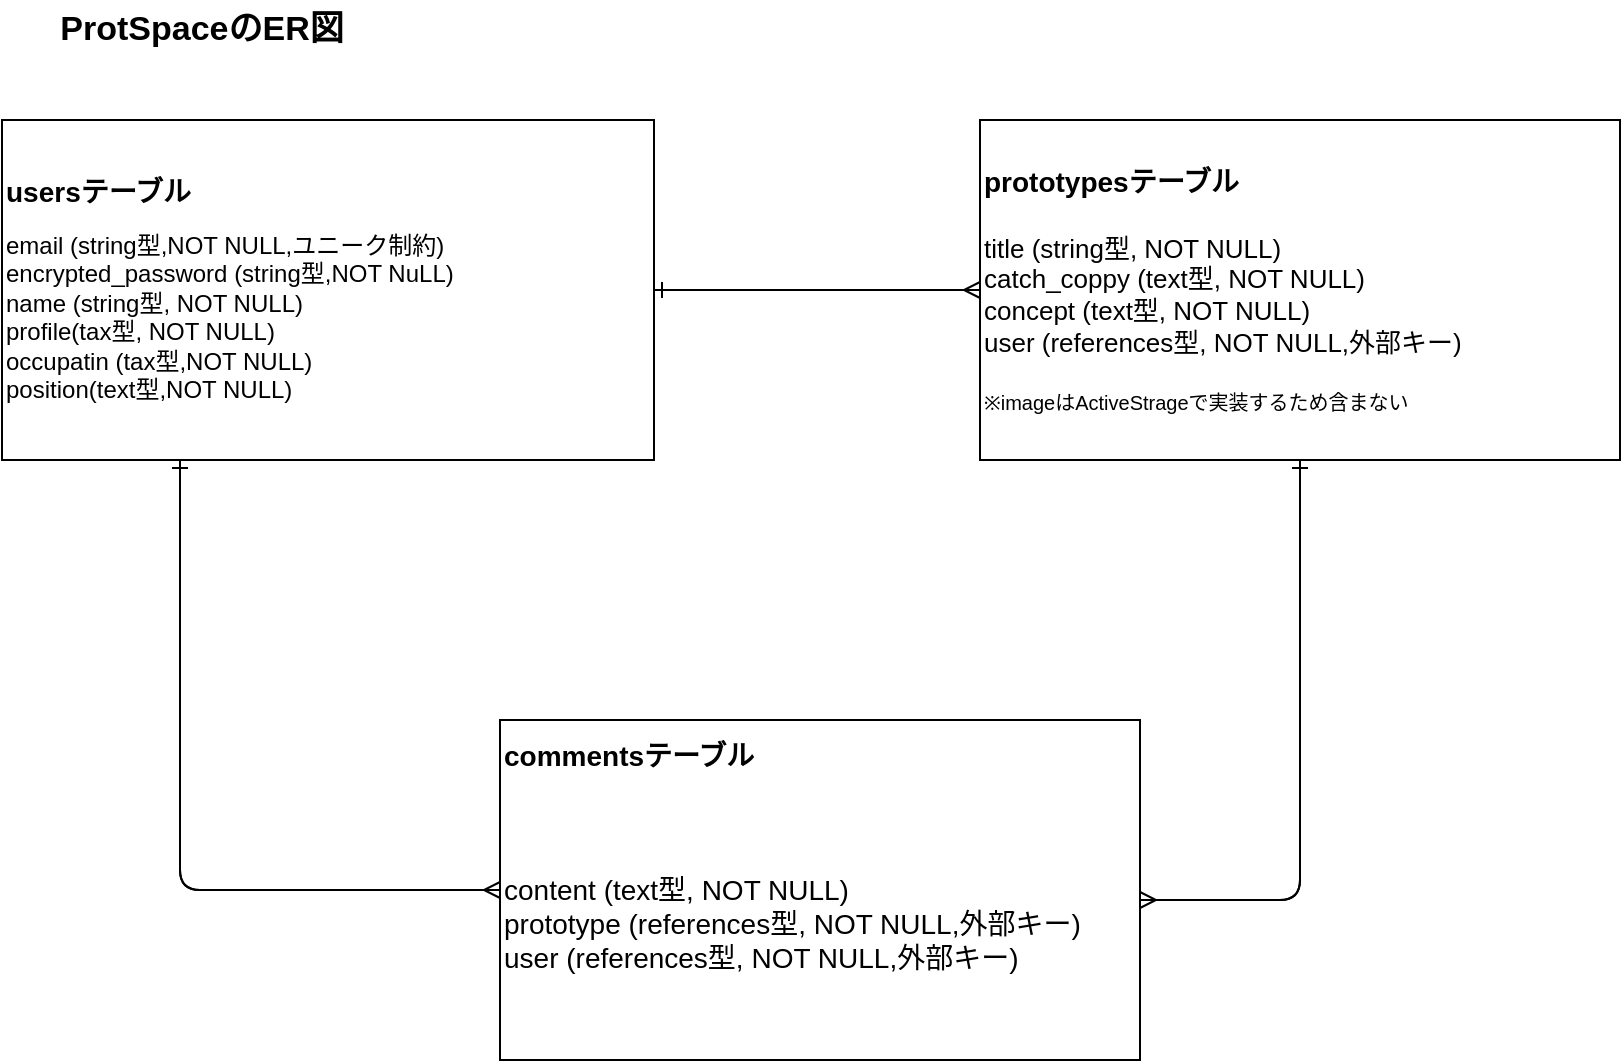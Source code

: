 <mxfile>
    <diagram id="rRKPZ04wjpvsJ1oOh4zs" name="ページ1">
        <mxGraphModel dx="1286" dy="1139" grid="1" gridSize="10" guides="1" tooltips="1" connect="1" arrows="1" fold="1" page="1" pageScale="1" pageWidth="827" pageHeight="1169" math="0" shadow="0">
            <root>
                <mxCell id="0"/>
                <mxCell id="1" parent="0"/>
                <mxCell id="7" value="&lt;p style=&quot;line-height: 120%;&quot;&gt;&lt;font style=&quot;font-size: 14px;&quot;&gt;&lt;b&gt;usersテーブル&lt;/b&gt;&lt;/font&gt;&lt;/p&gt;&lt;p style=&quot;line-height: 120%;&quot;&gt;&lt;/p&gt;&lt;div style=&quot;&quot;&gt;&lt;span style=&quot;background-color: initial;&quot;&gt;email (string型,NOT NULL,ユニーク制約)&lt;/span&gt;&lt;/div&gt;&lt;div style=&quot;&quot;&gt;&lt;span style=&quot;background-color: initial;&quot;&gt;encrypted_password (string型,NOT NuLL)&lt;/span&gt;&lt;/div&gt;&lt;div style=&quot;&quot;&gt;&lt;span style=&quot;background-color: initial;&quot;&gt;name (string型, NOT NULL)&lt;/span&gt;&lt;/div&gt;&lt;div style=&quot;&quot;&gt;&lt;span style=&quot;background-color: initial;&quot;&gt;profile(tax型, NOT NULL)&lt;/span&gt;&lt;/div&gt;&lt;div style=&quot;&quot;&gt;&lt;span style=&quot;background-color: initial;&quot;&gt;occupatin (tax型,NOT NULL)&lt;/span&gt;&lt;/div&gt;&lt;div style=&quot;&quot;&gt;position(text型,NOT NULL)&lt;/div&gt;&lt;p&gt;&lt;/p&gt;" style="rounded=0;whiteSpace=wrap;html=1;verticalAlign=middle;align=left;" vertex="1" parent="1">
                    <mxGeometry x="-539" y="250" width="326" height="170" as="geometry"/>
                </mxCell>
                <mxCell id="8" value="&lt;div style=&quot;&quot;&gt;&lt;b style=&quot;background-color: initial;&quot;&gt;prototypesテーブル&lt;/b&gt;&lt;/div&gt;&lt;div style=&quot;&quot;&gt;&lt;br&gt;&lt;/div&gt;&lt;div style=&quot;font-size: 13px;&quot;&gt;&lt;span style=&quot;background-color: initial;&quot;&gt;&lt;font style=&quot;font-size: 13px;&quot;&gt;title (string型, NOT NULL)&lt;/font&gt;&lt;/span&gt;&lt;/div&gt;&lt;div style=&quot;font-size: 13px;&quot;&gt;&lt;span style=&quot;background-color: initial;&quot;&gt;&lt;font style=&quot;font-size: 13px;&quot;&gt;catch_coppy (text型, NOT NULL)&lt;/font&gt;&lt;/span&gt;&lt;/div&gt;&lt;div style=&quot;font-size: 13px;&quot;&gt;&lt;span style=&quot;background-color: initial;&quot;&gt;&lt;font style=&quot;font-size: 13px;&quot;&gt;concept (text型, NOT NULL)&lt;/font&gt;&lt;/span&gt;&lt;/div&gt;&lt;div style=&quot;font-size: 13px;&quot;&gt;&lt;span style=&quot;background-color: initial;&quot;&gt;&lt;font style=&quot;font-size: 13px;&quot;&gt;user (references型, NOT NULL,外部キー)&lt;/font&gt;&lt;/span&gt;&lt;/div&gt;&lt;font style=&quot;&quot;&gt;&lt;div style=&quot;&quot;&gt;&lt;br&gt;&lt;/div&gt;&lt;font style=&quot;font-size: 10px;&quot;&gt;&lt;div style=&quot;&quot;&gt;&lt;span style=&quot;background-color: initial;&quot;&gt;※imageはActiveStrageで実装するため含まない&lt;/span&gt;&lt;/div&gt;&lt;/font&gt;&lt;/font&gt;" style="rounded=0;whiteSpace=wrap;html=1;fontSize=14;align=left;" vertex="1" parent="1">
                    <mxGeometry x="-50" y="250" width="320" height="170" as="geometry"/>
                </mxCell>
                <mxCell id="9" value="&lt;div style=&quot;&quot;&gt;&lt;b style=&quot;background-color: initial;&quot;&gt;commentsテーブル&lt;/b&gt;&lt;/div&gt;&lt;br&gt;&lt;br&gt;&lt;br&gt;&lt;div style=&quot;&quot;&gt;&lt;span style=&quot;background-color: initial;&quot;&gt;content (text型, NOT NULL)&lt;/span&gt;&lt;/div&gt;&lt;div style=&quot;&quot;&gt;&lt;span style=&quot;background-color: initial;&quot;&gt;prototype (references型, NOT NULL,外部キー)&lt;/span&gt;&lt;/div&gt;&lt;div style=&quot;&quot;&gt;&lt;span style=&quot;background-color: initial;&quot;&gt;user (references型, NOT NULL,外部キー)&lt;/span&gt;&lt;/div&gt;&lt;br&gt;&amp;nbsp;" style="rounded=0;whiteSpace=wrap;html=1;fontSize=14;align=left;verticalAlign=middle;" vertex="1" parent="1">
                    <mxGeometry x="-290" y="550" width="320" height="170" as="geometry"/>
                </mxCell>
                <mxCell id="24" value="" style="edgeStyle=entityRelationEdgeStyle;fontSize=12;html=1;endArrow=ERone;endFill=1;exitX=0;exitY=0.5;exitDx=0;exitDy=0;" edge="1" parent="1" source="8" target="7">
                    <mxGeometry width="100" height="100" relative="1" as="geometry">
                        <mxPoint x="-120" y="550" as="sourcePoint"/>
                        <mxPoint x="-20" y="450" as="targetPoint"/>
                    </mxGeometry>
                </mxCell>
                <mxCell id="25" value="" style="edgeStyle=entityRelationEdgeStyle;fontSize=12;html=1;endArrow=ERmany;entryX=0;entryY=0.5;entryDx=0;entryDy=0;exitX=1;exitY=0.5;exitDx=0;exitDy=0;" edge="1" parent="1" source="7" target="8">
                    <mxGeometry width="100" height="100" relative="1" as="geometry">
                        <mxPoint x="-120" y="550" as="sourcePoint"/>
                        <mxPoint x="-20" y="450" as="targetPoint"/>
                    </mxGeometry>
                </mxCell>
                <mxCell id="38" value="" style="edgeStyle=orthogonalEdgeStyle;fontSize=12;html=1;endArrow=ERmany;entryX=0;entryY=0.5;entryDx=0;entryDy=0;" edge="1" parent="1" source="7" target="9">
                    <mxGeometry width="100" height="100" relative="1" as="geometry">
                        <mxPoint x="-612.667" y="500" as="sourcePoint"/>
                        <mxPoint x="-240" y="730" as="targetPoint"/>
                        <Array as="points">
                            <mxPoint x="-450" y="635"/>
                        </Array>
                    </mxGeometry>
                </mxCell>
                <mxCell id="40" value="" style="edgeStyle=orthogonalEdgeStyle;fontSize=12;html=1;endArrow=ERone;endFill=1;entryX=0.273;entryY=1;entryDx=0;entryDy=0;entryPerimeter=0;exitX=0;exitY=0.5;exitDx=0;exitDy=0;" edge="1" parent="1" source="9" target="7">
                    <mxGeometry width="100" height="100" relative="1" as="geometry">
                        <mxPoint x="-440" y="830" as="sourcePoint"/>
                        <mxPoint x="-500" y="450" as="targetPoint"/>
                        <Array as="points">
                            <mxPoint x="-450" y="635"/>
                        </Array>
                    </mxGeometry>
                </mxCell>
                <mxCell id="41" value="" style="edgeStyle=orthogonalEdgeStyle;fontSize=12;html=1;endArrow=ERone;endFill=1;" edge="1" parent="1" target="8">
                    <mxGeometry width="100" height="100" relative="1" as="geometry">
                        <mxPoint x="30" y="640" as="sourcePoint"/>
                        <mxPoint x="170" y="470" as="targetPoint"/>
                        <Array as="points">
                            <mxPoint x="30" y="640"/>
                            <mxPoint x="110" y="640"/>
                        </Array>
                    </mxGeometry>
                </mxCell>
                <mxCell id="42" value="" style="edgeStyle=orthogonalEdgeStyle;fontSize=12;html=1;endArrow=ERmany;exitX=0.5;exitY=1;exitDx=0;exitDy=0;" edge="1" parent="1" source="8">
                    <mxGeometry width="100" height="100" relative="1" as="geometry">
                        <mxPoint x="80" y="830" as="sourcePoint"/>
                        <mxPoint x="30" y="640" as="targetPoint"/>
                        <Array as="points">
                            <mxPoint x="110" y="640"/>
                            <mxPoint x="30" y="640"/>
                        </Array>
                    </mxGeometry>
                </mxCell>
                <mxCell id="44" value="&lt;b&gt;&lt;font style=&quot;font-size: 17px;&quot;&gt;ProtSpaceのER図&lt;/font&gt;&lt;/b&gt;" style="text;html=1;strokeColor=none;fillColor=none;align=center;verticalAlign=middle;whiteSpace=wrap;rounded=0;fontSize=10;" vertex="1" parent="1">
                    <mxGeometry x="-539" y="190" width="200" height="30" as="geometry"/>
                </mxCell>
            </root>
        </mxGraphModel>
    </diagram>
</mxfile>